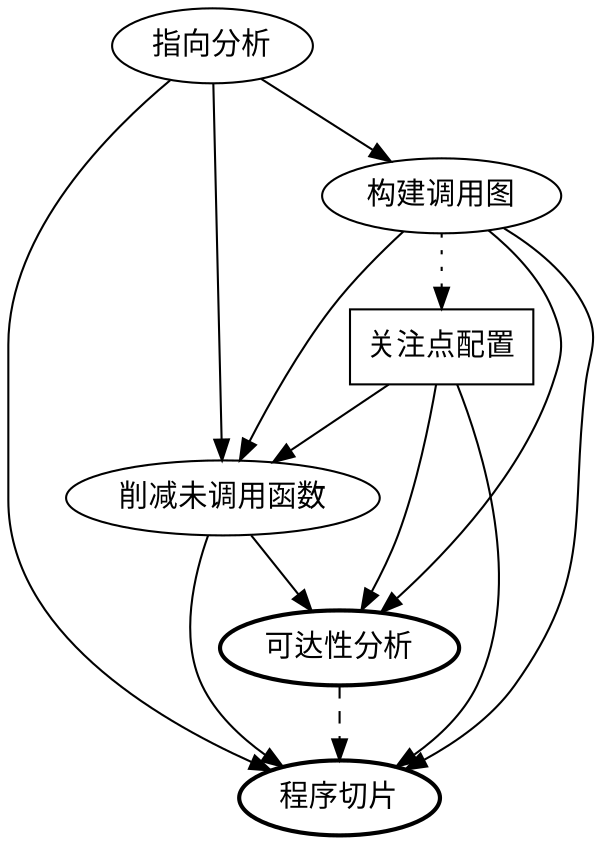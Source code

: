 digraph "approach" {

        node1[label="关注点配置", shape=record];
        node2[label="指向分析"];
        node3[label="构建调用图"];
        node4[label="削减未调用函数"];
        node5[label="可达性分析",style=bold];
        node6[label="程序切片",style=bold];

        node1 -> node4;
        node1 -> node5;
        node1 -> node6;
        node2 -> node3;
        node2 -> node4;
        node2 -> node6;
        node3 -> node1[style=dotted];
        node3 -> node4;
        node3 -> node5;
        node3 -> node6;
        node4 -> node5;
        node4 -> node6;
        node5 -> node6[style=dashed]

}
